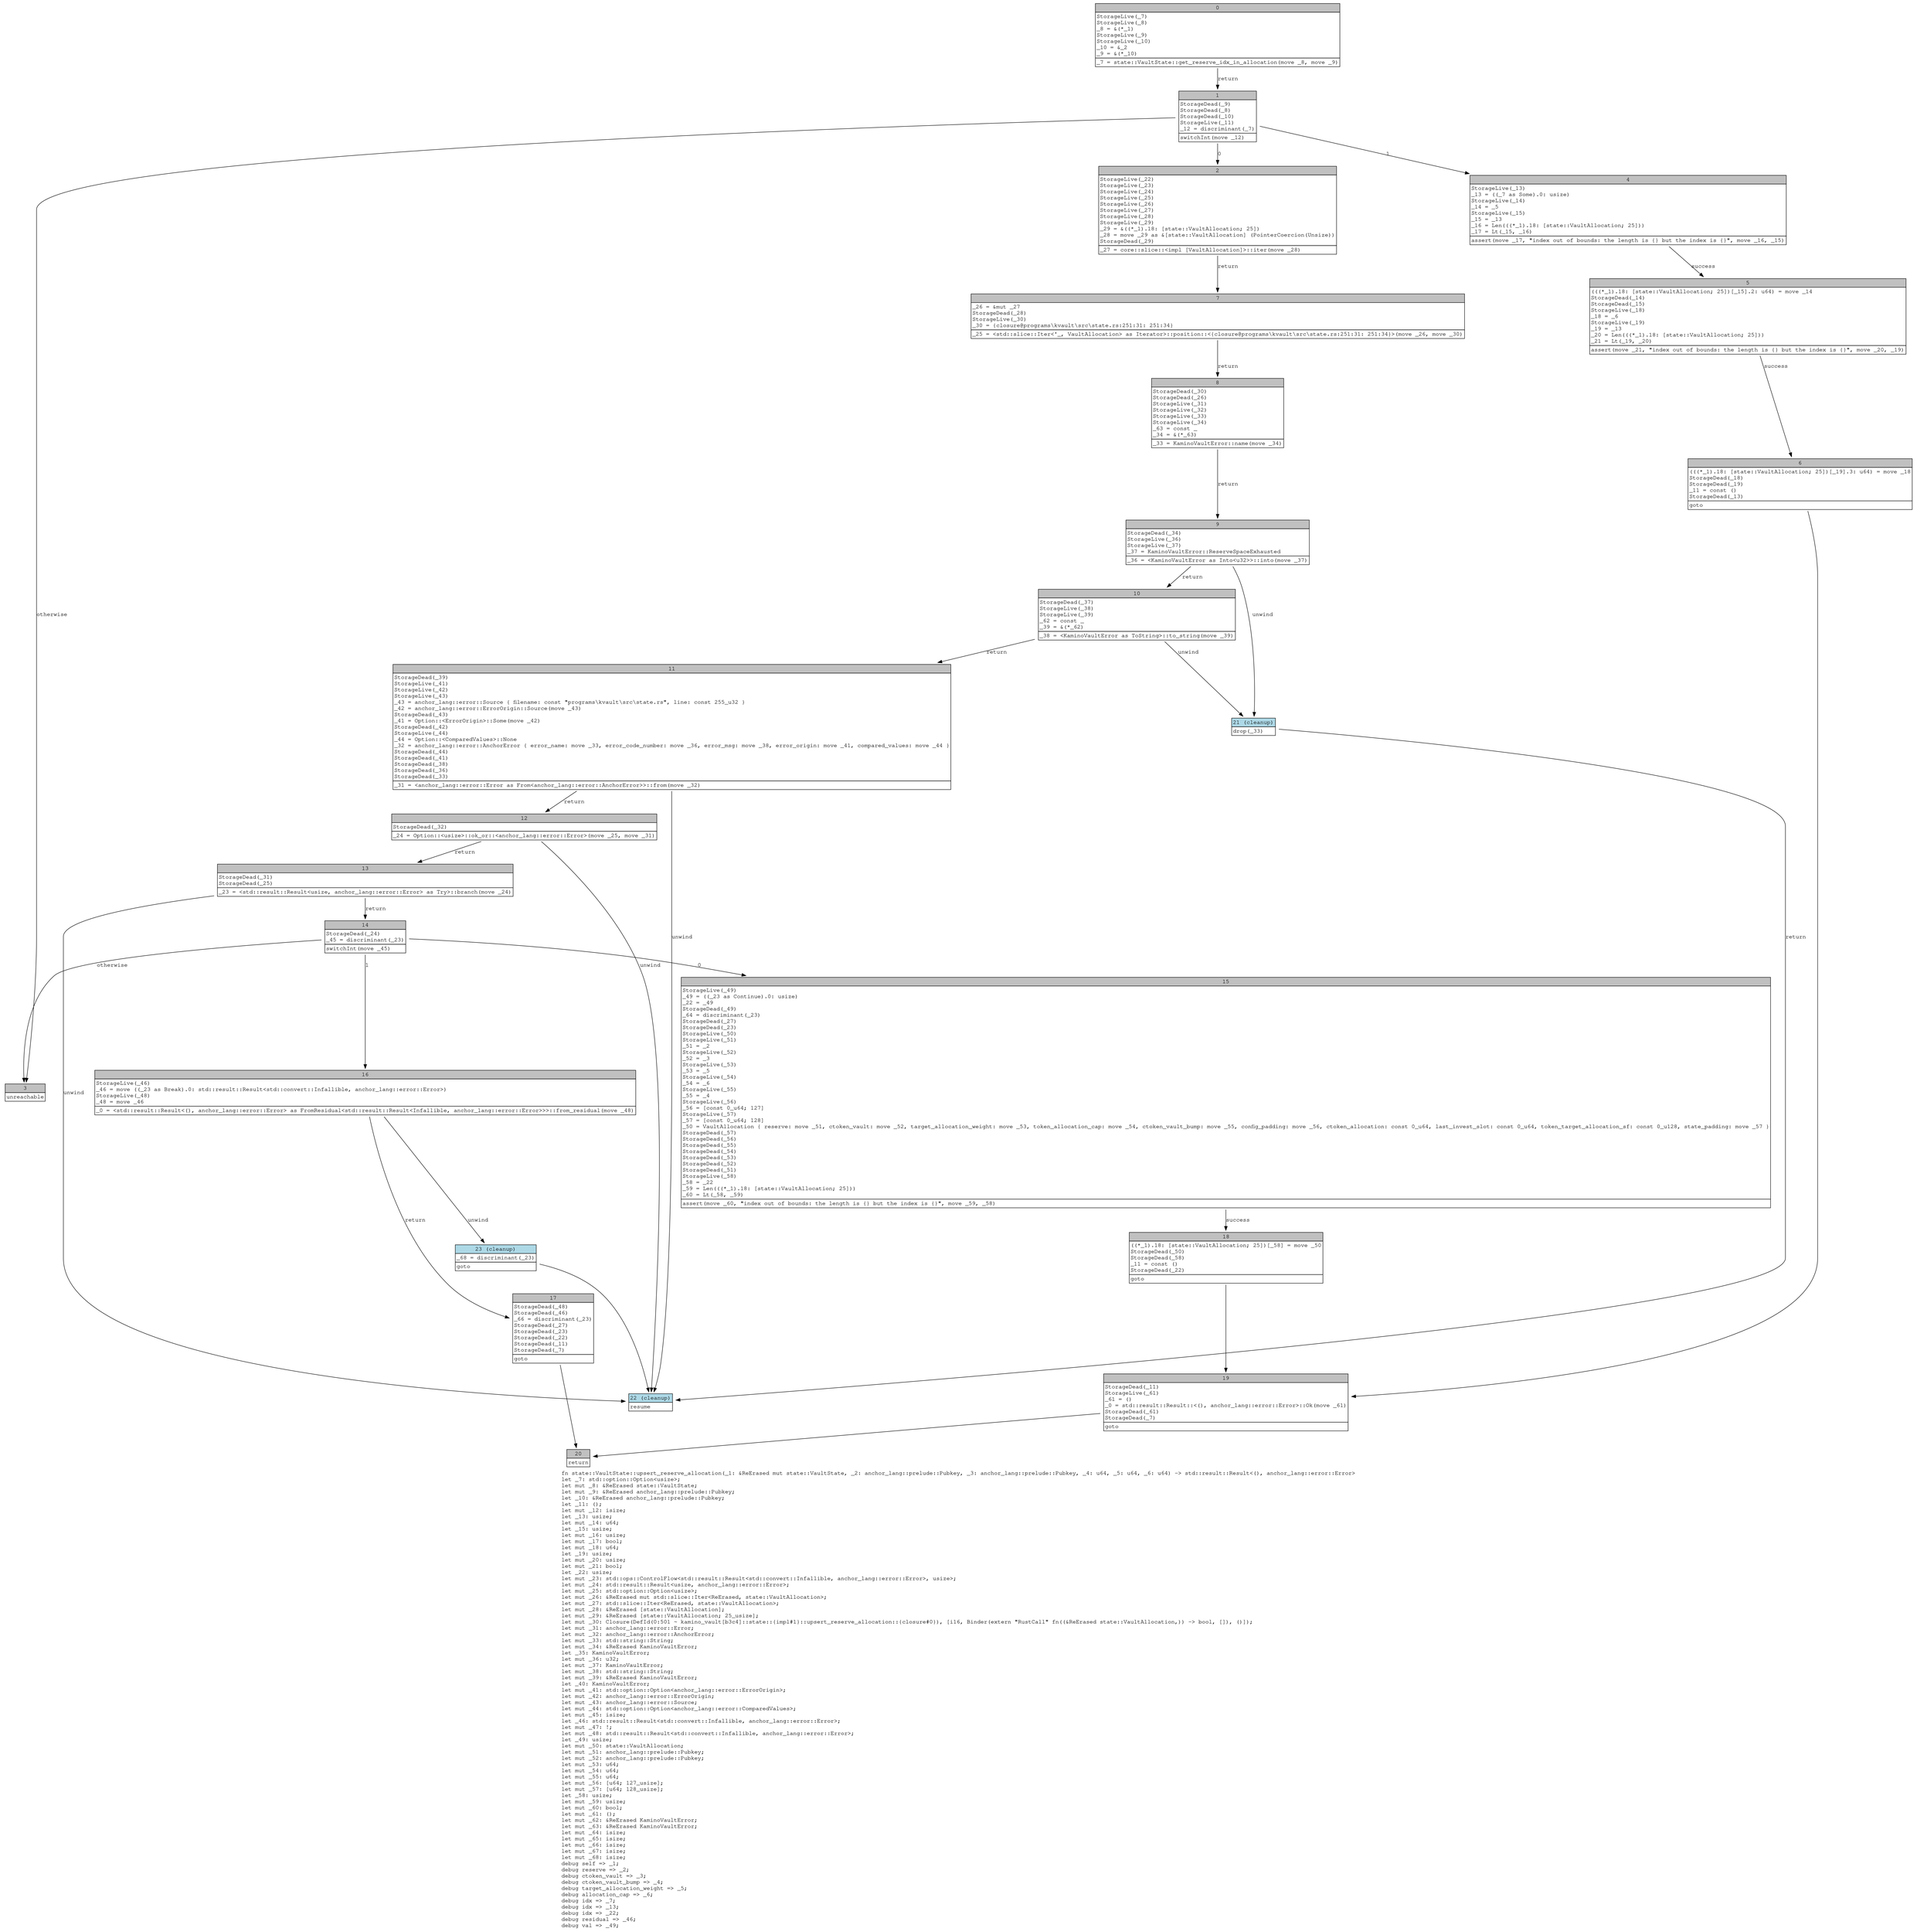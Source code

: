 digraph Mir_0_500 {
    graph [fontname="Courier, monospace"];
    node [fontname="Courier, monospace"];
    edge [fontname="Courier, monospace"];
    label=<fn state::VaultState::upsert_reserve_allocation(_1: &amp;ReErased mut state::VaultState, _2: anchor_lang::prelude::Pubkey, _3: anchor_lang::prelude::Pubkey, _4: u64, _5: u64, _6: u64) -&gt; std::result::Result&lt;(), anchor_lang::error::Error&gt;<br align="left"/>let _7: std::option::Option&lt;usize&gt;;<br align="left"/>let mut _8: &amp;ReErased state::VaultState;<br align="left"/>let mut _9: &amp;ReErased anchor_lang::prelude::Pubkey;<br align="left"/>let _10: &amp;ReErased anchor_lang::prelude::Pubkey;<br align="left"/>let _11: ();<br align="left"/>let mut _12: isize;<br align="left"/>let _13: usize;<br align="left"/>let mut _14: u64;<br align="left"/>let _15: usize;<br align="left"/>let mut _16: usize;<br align="left"/>let mut _17: bool;<br align="left"/>let mut _18: u64;<br align="left"/>let _19: usize;<br align="left"/>let mut _20: usize;<br align="left"/>let mut _21: bool;<br align="left"/>let _22: usize;<br align="left"/>let mut _23: std::ops::ControlFlow&lt;std::result::Result&lt;std::convert::Infallible, anchor_lang::error::Error&gt;, usize&gt;;<br align="left"/>let mut _24: std::result::Result&lt;usize, anchor_lang::error::Error&gt;;<br align="left"/>let mut _25: std::option::Option&lt;usize&gt;;<br align="left"/>let mut _26: &amp;ReErased mut std::slice::Iter&lt;ReErased, state::VaultAllocation&gt;;<br align="left"/>let mut _27: std::slice::Iter&lt;ReErased, state::VaultAllocation&gt;;<br align="left"/>let mut _28: &amp;ReErased [state::VaultAllocation];<br align="left"/>let mut _29: &amp;ReErased [state::VaultAllocation; 25_usize];<br align="left"/>let mut _30: Closure(DefId(0:501 ~ kamino_vault[b3c4]::state::{impl#1}::upsert_reserve_allocation::{closure#0}), [i16, Binder(extern &quot;RustCall&quot; fn((&amp;ReErased state::VaultAllocation,)) -&gt; bool, []), ()]);<br align="left"/>let mut _31: anchor_lang::error::Error;<br align="left"/>let mut _32: anchor_lang::error::AnchorError;<br align="left"/>let mut _33: std::string::String;<br align="left"/>let mut _34: &amp;ReErased KaminoVaultError;<br align="left"/>let _35: KaminoVaultError;<br align="left"/>let mut _36: u32;<br align="left"/>let mut _37: KaminoVaultError;<br align="left"/>let mut _38: std::string::String;<br align="left"/>let mut _39: &amp;ReErased KaminoVaultError;<br align="left"/>let _40: KaminoVaultError;<br align="left"/>let mut _41: std::option::Option&lt;anchor_lang::error::ErrorOrigin&gt;;<br align="left"/>let mut _42: anchor_lang::error::ErrorOrigin;<br align="left"/>let mut _43: anchor_lang::error::Source;<br align="left"/>let mut _44: std::option::Option&lt;anchor_lang::error::ComparedValues&gt;;<br align="left"/>let mut _45: isize;<br align="left"/>let _46: std::result::Result&lt;std::convert::Infallible, anchor_lang::error::Error&gt;;<br align="left"/>let mut _47: !;<br align="left"/>let mut _48: std::result::Result&lt;std::convert::Infallible, anchor_lang::error::Error&gt;;<br align="left"/>let _49: usize;<br align="left"/>let mut _50: state::VaultAllocation;<br align="left"/>let mut _51: anchor_lang::prelude::Pubkey;<br align="left"/>let mut _52: anchor_lang::prelude::Pubkey;<br align="left"/>let mut _53: u64;<br align="left"/>let mut _54: u64;<br align="left"/>let mut _55: u64;<br align="left"/>let mut _56: [u64; 127_usize];<br align="left"/>let mut _57: [u64; 128_usize];<br align="left"/>let _58: usize;<br align="left"/>let mut _59: usize;<br align="left"/>let mut _60: bool;<br align="left"/>let mut _61: ();<br align="left"/>let mut _62: &amp;ReErased KaminoVaultError;<br align="left"/>let mut _63: &amp;ReErased KaminoVaultError;<br align="left"/>let mut _64: isize;<br align="left"/>let mut _65: isize;<br align="left"/>let mut _66: isize;<br align="left"/>let mut _67: isize;<br align="left"/>let mut _68: isize;<br align="left"/>debug self =&gt; _1;<br align="left"/>debug reserve =&gt; _2;<br align="left"/>debug ctoken_vault =&gt; _3;<br align="left"/>debug ctoken_vault_bump =&gt; _4;<br align="left"/>debug target_allocation_weight =&gt; _5;<br align="left"/>debug allocation_cap =&gt; _6;<br align="left"/>debug idx =&gt; _7;<br align="left"/>debug idx =&gt; _13;<br align="left"/>debug idx =&gt; _22;<br align="left"/>debug residual =&gt; _46;<br align="left"/>debug val =&gt; _49;<br align="left"/>>;
    bb0__0_500 [shape="none", label=<<table border="0" cellborder="1" cellspacing="0"><tr><td bgcolor="gray" align="center" colspan="1">0</td></tr><tr><td align="left" balign="left">StorageLive(_7)<br/>StorageLive(_8)<br/>_8 = &amp;(*_1)<br/>StorageLive(_9)<br/>StorageLive(_10)<br/>_10 = &amp;_2<br/>_9 = &amp;(*_10)<br/></td></tr><tr><td align="left">_7 = state::VaultState::get_reserve_idx_in_allocation(move _8, move _9)</td></tr></table>>];
    bb1__0_500 [shape="none", label=<<table border="0" cellborder="1" cellspacing="0"><tr><td bgcolor="gray" align="center" colspan="1">1</td></tr><tr><td align="left" balign="left">StorageDead(_9)<br/>StorageDead(_8)<br/>StorageDead(_10)<br/>StorageLive(_11)<br/>_12 = discriminant(_7)<br/></td></tr><tr><td align="left">switchInt(move _12)</td></tr></table>>];
    bb2__0_500 [shape="none", label=<<table border="0" cellborder="1" cellspacing="0"><tr><td bgcolor="gray" align="center" colspan="1">2</td></tr><tr><td align="left" balign="left">StorageLive(_22)<br/>StorageLive(_23)<br/>StorageLive(_24)<br/>StorageLive(_25)<br/>StorageLive(_26)<br/>StorageLive(_27)<br/>StorageLive(_28)<br/>StorageLive(_29)<br/>_29 = &amp;((*_1).18: [state::VaultAllocation; 25])<br/>_28 = move _29 as &amp;[state::VaultAllocation] (PointerCoercion(Unsize))<br/>StorageDead(_29)<br/></td></tr><tr><td align="left">_27 = core::slice::&lt;impl [VaultAllocation]&gt;::iter(move _28)</td></tr></table>>];
    bb3__0_500 [shape="none", label=<<table border="0" cellborder="1" cellspacing="0"><tr><td bgcolor="gray" align="center" colspan="1">3</td></tr><tr><td align="left">unreachable</td></tr></table>>];
    bb4__0_500 [shape="none", label=<<table border="0" cellborder="1" cellspacing="0"><tr><td bgcolor="gray" align="center" colspan="1">4</td></tr><tr><td align="left" balign="left">StorageLive(_13)<br/>_13 = ((_7 as Some).0: usize)<br/>StorageLive(_14)<br/>_14 = _5<br/>StorageLive(_15)<br/>_15 = _13<br/>_16 = Len(((*_1).18: [state::VaultAllocation; 25]))<br/>_17 = Lt(_15, _16)<br/></td></tr><tr><td align="left">assert(move _17, &quot;index out of bounds: the length is {} but the index is {}&quot;, move _16, _15)</td></tr></table>>];
    bb5__0_500 [shape="none", label=<<table border="0" cellborder="1" cellspacing="0"><tr><td bgcolor="gray" align="center" colspan="1">5</td></tr><tr><td align="left" balign="left">(((*_1).18: [state::VaultAllocation; 25])[_15].2: u64) = move _14<br/>StorageDead(_14)<br/>StorageDead(_15)<br/>StorageLive(_18)<br/>_18 = _6<br/>StorageLive(_19)<br/>_19 = _13<br/>_20 = Len(((*_1).18: [state::VaultAllocation; 25]))<br/>_21 = Lt(_19, _20)<br/></td></tr><tr><td align="left">assert(move _21, &quot;index out of bounds: the length is {} but the index is {}&quot;, move _20, _19)</td></tr></table>>];
    bb6__0_500 [shape="none", label=<<table border="0" cellborder="1" cellspacing="0"><tr><td bgcolor="gray" align="center" colspan="1">6</td></tr><tr><td align="left" balign="left">(((*_1).18: [state::VaultAllocation; 25])[_19].3: u64) = move _18<br/>StorageDead(_18)<br/>StorageDead(_19)<br/>_11 = const ()<br/>StorageDead(_13)<br/></td></tr><tr><td align="left">goto</td></tr></table>>];
    bb7__0_500 [shape="none", label=<<table border="0" cellborder="1" cellspacing="0"><tr><td bgcolor="gray" align="center" colspan="1">7</td></tr><tr><td align="left" balign="left">_26 = &amp;mut _27<br/>StorageDead(_28)<br/>StorageLive(_30)<br/>_30 = {closure@programs\kvault\src\state.rs:251:31: 251:34}<br/></td></tr><tr><td align="left">_25 = &lt;std::slice::Iter&lt;'_, VaultAllocation&gt; as Iterator&gt;::position::&lt;{closure@programs\kvault\src\state.rs:251:31: 251:34}&gt;(move _26, move _30)</td></tr></table>>];
    bb8__0_500 [shape="none", label=<<table border="0" cellborder="1" cellspacing="0"><tr><td bgcolor="gray" align="center" colspan="1">8</td></tr><tr><td align="left" balign="left">StorageDead(_30)<br/>StorageDead(_26)<br/>StorageLive(_31)<br/>StorageLive(_32)<br/>StorageLive(_33)<br/>StorageLive(_34)<br/>_63 = const _<br/>_34 = &amp;(*_63)<br/></td></tr><tr><td align="left">_33 = KaminoVaultError::name(move _34)</td></tr></table>>];
    bb9__0_500 [shape="none", label=<<table border="0" cellborder="1" cellspacing="0"><tr><td bgcolor="gray" align="center" colspan="1">9</td></tr><tr><td align="left" balign="left">StorageDead(_34)<br/>StorageLive(_36)<br/>StorageLive(_37)<br/>_37 = KaminoVaultError::ReserveSpaceExhausted<br/></td></tr><tr><td align="left">_36 = &lt;KaminoVaultError as Into&lt;u32&gt;&gt;::into(move _37)</td></tr></table>>];
    bb10__0_500 [shape="none", label=<<table border="0" cellborder="1" cellspacing="0"><tr><td bgcolor="gray" align="center" colspan="1">10</td></tr><tr><td align="left" balign="left">StorageDead(_37)<br/>StorageLive(_38)<br/>StorageLive(_39)<br/>_62 = const _<br/>_39 = &amp;(*_62)<br/></td></tr><tr><td align="left">_38 = &lt;KaminoVaultError as ToString&gt;::to_string(move _39)</td></tr></table>>];
    bb11__0_500 [shape="none", label=<<table border="0" cellborder="1" cellspacing="0"><tr><td bgcolor="gray" align="center" colspan="1">11</td></tr><tr><td align="left" balign="left">StorageDead(_39)<br/>StorageLive(_41)<br/>StorageLive(_42)<br/>StorageLive(_43)<br/>_43 = anchor_lang::error::Source { filename: const &quot;programs\\kvault\\src\\state.rs&quot;, line: const 255_u32 }<br/>_42 = anchor_lang::error::ErrorOrigin::Source(move _43)<br/>StorageDead(_43)<br/>_41 = Option::&lt;ErrorOrigin&gt;::Some(move _42)<br/>StorageDead(_42)<br/>StorageLive(_44)<br/>_44 = Option::&lt;ComparedValues&gt;::None<br/>_32 = anchor_lang::error::AnchorError { error_name: move _33, error_code_number: move _36, error_msg: move _38, error_origin: move _41, compared_values: move _44 }<br/>StorageDead(_44)<br/>StorageDead(_41)<br/>StorageDead(_38)<br/>StorageDead(_36)<br/>StorageDead(_33)<br/></td></tr><tr><td align="left">_31 = &lt;anchor_lang::error::Error as From&lt;anchor_lang::error::AnchorError&gt;&gt;::from(move _32)</td></tr></table>>];
    bb12__0_500 [shape="none", label=<<table border="0" cellborder="1" cellspacing="0"><tr><td bgcolor="gray" align="center" colspan="1">12</td></tr><tr><td align="left" balign="left">StorageDead(_32)<br/></td></tr><tr><td align="left">_24 = Option::&lt;usize&gt;::ok_or::&lt;anchor_lang::error::Error&gt;(move _25, move _31)</td></tr></table>>];
    bb13__0_500 [shape="none", label=<<table border="0" cellborder="1" cellspacing="0"><tr><td bgcolor="gray" align="center" colspan="1">13</td></tr><tr><td align="left" balign="left">StorageDead(_31)<br/>StorageDead(_25)<br/></td></tr><tr><td align="left">_23 = &lt;std::result::Result&lt;usize, anchor_lang::error::Error&gt; as Try&gt;::branch(move _24)</td></tr></table>>];
    bb14__0_500 [shape="none", label=<<table border="0" cellborder="1" cellspacing="0"><tr><td bgcolor="gray" align="center" colspan="1">14</td></tr><tr><td align="left" balign="left">StorageDead(_24)<br/>_45 = discriminant(_23)<br/></td></tr><tr><td align="left">switchInt(move _45)</td></tr></table>>];
    bb15__0_500 [shape="none", label=<<table border="0" cellborder="1" cellspacing="0"><tr><td bgcolor="gray" align="center" colspan="1">15</td></tr><tr><td align="left" balign="left">StorageLive(_49)<br/>_49 = ((_23 as Continue).0: usize)<br/>_22 = _49<br/>StorageDead(_49)<br/>_64 = discriminant(_23)<br/>StorageDead(_27)<br/>StorageDead(_23)<br/>StorageLive(_50)<br/>StorageLive(_51)<br/>_51 = _2<br/>StorageLive(_52)<br/>_52 = _3<br/>StorageLive(_53)<br/>_53 = _5<br/>StorageLive(_54)<br/>_54 = _6<br/>StorageLive(_55)<br/>_55 = _4<br/>StorageLive(_56)<br/>_56 = [const 0_u64; 127]<br/>StorageLive(_57)<br/>_57 = [const 0_u64; 128]<br/>_50 = VaultAllocation { reserve: move _51, ctoken_vault: move _52, target_allocation_weight: move _53, token_allocation_cap: move _54, ctoken_vault_bump: move _55, config_padding: move _56, ctoken_allocation: const 0_u64, last_invest_slot: const 0_u64, token_target_allocation_sf: const 0_u128, state_padding: move _57 }<br/>StorageDead(_57)<br/>StorageDead(_56)<br/>StorageDead(_55)<br/>StorageDead(_54)<br/>StorageDead(_53)<br/>StorageDead(_52)<br/>StorageDead(_51)<br/>StorageLive(_58)<br/>_58 = _22<br/>_59 = Len(((*_1).18: [state::VaultAllocation; 25]))<br/>_60 = Lt(_58, _59)<br/></td></tr><tr><td align="left">assert(move _60, &quot;index out of bounds: the length is {} but the index is {}&quot;, move _59, _58)</td></tr></table>>];
    bb16__0_500 [shape="none", label=<<table border="0" cellborder="1" cellspacing="0"><tr><td bgcolor="gray" align="center" colspan="1">16</td></tr><tr><td align="left" balign="left">StorageLive(_46)<br/>_46 = move ((_23 as Break).0: std::result::Result&lt;std::convert::Infallible, anchor_lang::error::Error&gt;)<br/>StorageLive(_48)<br/>_48 = move _46<br/></td></tr><tr><td align="left">_0 = &lt;std::result::Result&lt;(), anchor_lang::error::Error&gt; as FromResidual&lt;std::result::Result&lt;Infallible, anchor_lang::error::Error&gt;&gt;&gt;::from_residual(move _48)</td></tr></table>>];
    bb17__0_500 [shape="none", label=<<table border="0" cellborder="1" cellspacing="0"><tr><td bgcolor="gray" align="center" colspan="1">17</td></tr><tr><td align="left" balign="left">StorageDead(_48)<br/>StorageDead(_46)<br/>_66 = discriminant(_23)<br/>StorageDead(_27)<br/>StorageDead(_23)<br/>StorageDead(_22)<br/>StorageDead(_11)<br/>StorageDead(_7)<br/></td></tr><tr><td align="left">goto</td></tr></table>>];
    bb18__0_500 [shape="none", label=<<table border="0" cellborder="1" cellspacing="0"><tr><td bgcolor="gray" align="center" colspan="1">18</td></tr><tr><td align="left" balign="left">((*_1).18: [state::VaultAllocation; 25])[_58] = move _50<br/>StorageDead(_50)<br/>StorageDead(_58)<br/>_11 = const ()<br/>StorageDead(_22)<br/></td></tr><tr><td align="left">goto</td></tr></table>>];
    bb19__0_500 [shape="none", label=<<table border="0" cellborder="1" cellspacing="0"><tr><td bgcolor="gray" align="center" colspan="1">19</td></tr><tr><td align="left" balign="left">StorageDead(_11)<br/>StorageLive(_61)<br/>_61 = ()<br/>_0 = std::result::Result::&lt;(), anchor_lang::error::Error&gt;::Ok(move _61)<br/>StorageDead(_61)<br/>StorageDead(_7)<br/></td></tr><tr><td align="left">goto</td></tr></table>>];
    bb20__0_500 [shape="none", label=<<table border="0" cellborder="1" cellspacing="0"><tr><td bgcolor="gray" align="center" colspan="1">20</td></tr><tr><td align="left">return</td></tr></table>>];
    bb21__0_500 [shape="none", label=<<table border="0" cellborder="1" cellspacing="0"><tr><td bgcolor="lightblue" align="center" colspan="1">21 (cleanup)</td></tr><tr><td align="left">drop(_33)</td></tr></table>>];
    bb22__0_500 [shape="none", label=<<table border="0" cellborder="1" cellspacing="0"><tr><td bgcolor="lightblue" align="center" colspan="1">22 (cleanup)</td></tr><tr><td align="left">resume</td></tr></table>>];
    bb23__0_500 [shape="none", label=<<table border="0" cellborder="1" cellspacing="0"><tr><td bgcolor="lightblue" align="center" colspan="1">23 (cleanup)</td></tr><tr><td align="left" balign="left">_68 = discriminant(_23)<br/></td></tr><tr><td align="left">goto</td></tr></table>>];
    bb0__0_500 -> bb1__0_500 [label="return"];
    bb1__0_500 -> bb2__0_500 [label="0"];
    bb1__0_500 -> bb4__0_500 [label="1"];
    bb1__0_500 -> bb3__0_500 [label="otherwise"];
    bb2__0_500 -> bb7__0_500 [label="return"];
    bb4__0_500 -> bb5__0_500 [label="success"];
    bb5__0_500 -> bb6__0_500 [label="success"];
    bb6__0_500 -> bb19__0_500 [label=""];
    bb7__0_500 -> bb8__0_500 [label="return"];
    bb8__0_500 -> bb9__0_500 [label="return"];
    bb9__0_500 -> bb10__0_500 [label="return"];
    bb9__0_500 -> bb21__0_500 [label="unwind"];
    bb10__0_500 -> bb11__0_500 [label="return"];
    bb10__0_500 -> bb21__0_500 [label="unwind"];
    bb11__0_500 -> bb12__0_500 [label="return"];
    bb11__0_500 -> bb22__0_500 [label="unwind"];
    bb12__0_500 -> bb13__0_500 [label="return"];
    bb12__0_500 -> bb22__0_500 [label="unwind"];
    bb13__0_500 -> bb14__0_500 [label="return"];
    bb13__0_500 -> bb22__0_500 [label="unwind"];
    bb14__0_500 -> bb15__0_500 [label="0"];
    bb14__0_500 -> bb16__0_500 [label="1"];
    bb14__0_500 -> bb3__0_500 [label="otherwise"];
    bb15__0_500 -> bb18__0_500 [label="success"];
    bb16__0_500 -> bb17__0_500 [label="return"];
    bb16__0_500 -> bb23__0_500 [label="unwind"];
    bb17__0_500 -> bb20__0_500 [label=""];
    bb18__0_500 -> bb19__0_500 [label=""];
    bb19__0_500 -> bb20__0_500 [label=""];
    bb21__0_500 -> bb22__0_500 [label="return"];
    bb23__0_500 -> bb22__0_500 [label=""];
}
